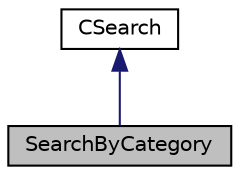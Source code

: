digraph "SearchByCategory"
{
 // LATEX_PDF_SIZE
  edge [fontname="Helvetica",fontsize="10",labelfontname="Helvetica",labelfontsize="10"];
  node [fontname="Helvetica",fontsize="10",shape=record];
  Node1 [label="SearchByCategory",height=0.2,width=0.4,color="black", fillcolor="grey75", style="filled", fontcolor="black",tooltip="Class derived form CSearch class, handles only category search."];
  Node2 -> Node1 [dir="back",color="midnightblue",fontsize="10",style="solid",fontname="Helvetica"];
  Node2 [label="CSearch",height=0.2,width=0.4,color="black", fillcolor="white", style="filled",URL="$classCSearch.html",tooltip="Class that handles searching for files, tags etc."];
}
